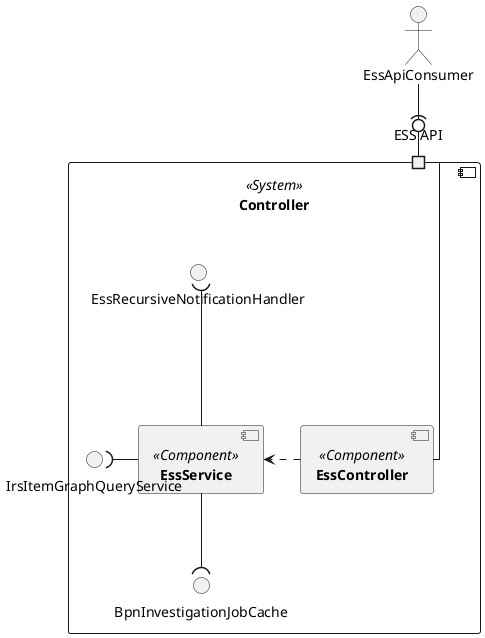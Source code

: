 @startuml
skinparam monochrome true
skinparam shadowing false
skinparam linetype ortho
skinparam defaultFontName "Architects daughter"

 component [**Controller**] <<System>> as Controller {
    component [**EssController**] <<Component>> as EssController
    component [**EssService**] <<Component>> as EssService
        port "ESS API" as API_PORT
    EssController .> EssService
    interface BpnInvestigationJobCache
    interface IrsItemGraphQueryService
    interface EssRecursiveNotificationHandler

    }

    actor EssApiConsumer
        EssController -up- API_PORT
        EssApiConsumer -(0- API_PORT

        EssService -down-( BpnInvestigationJobCache
        EssService -left-( IrsItemGraphQueryService
        EssService -up--( EssRecursiveNotificationHandler

@enduml